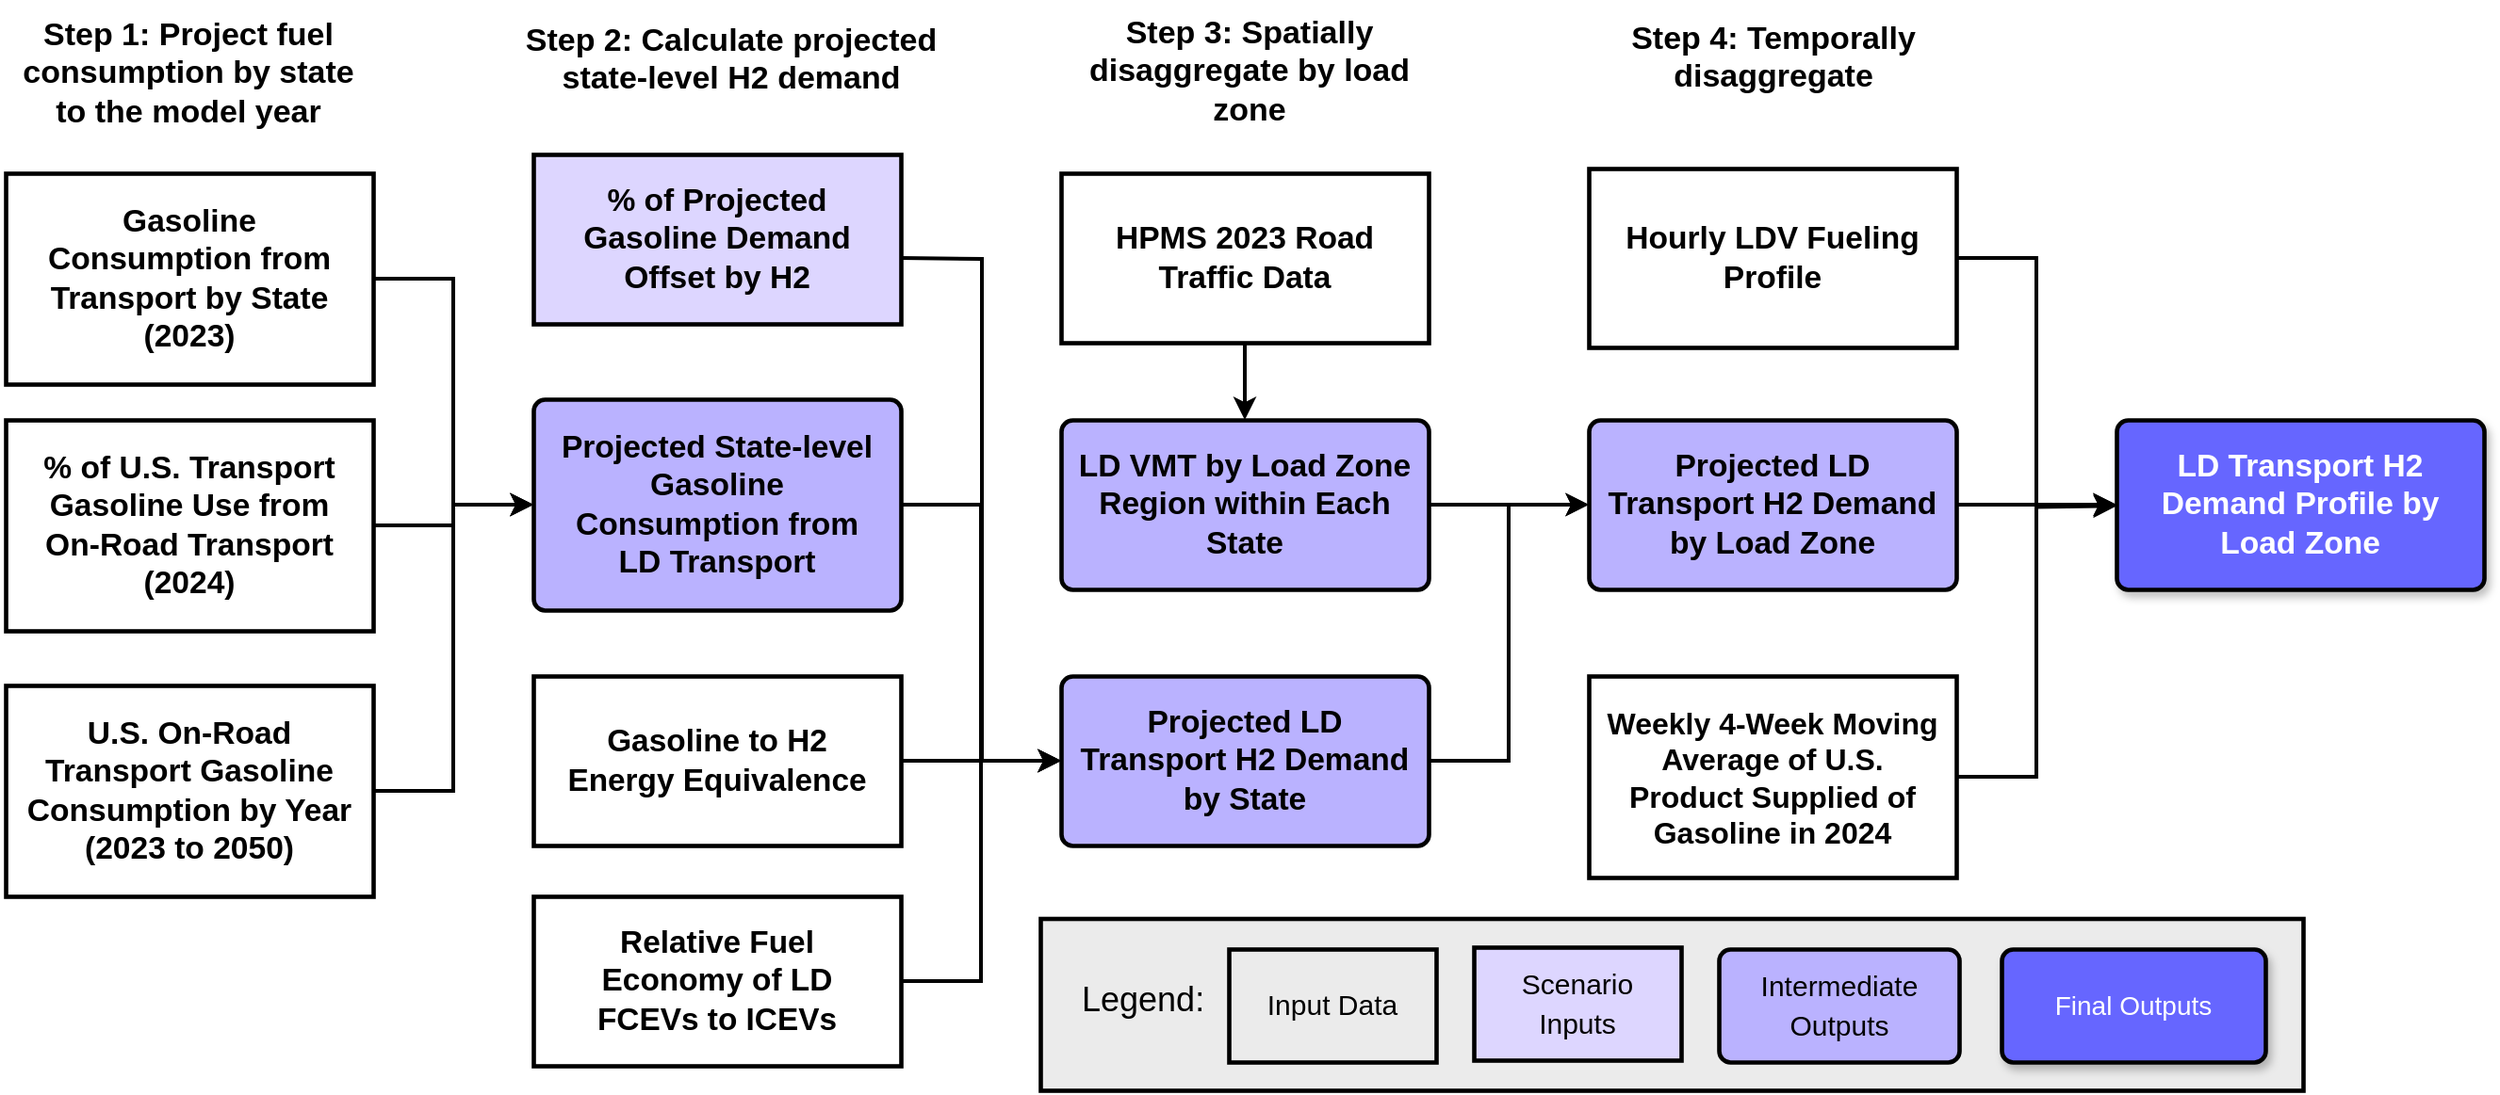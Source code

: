 <mxfile version="28.1.2">
  <diagram name="Page-1" id="tvLAB2uGc-5grK_Enac1">
    <mxGraphModel dx="2702" dy="1422" grid="1" gridSize="10" guides="1" tooltips="1" connect="1" arrows="1" fold="1" page="0" pageScale="1" pageWidth="1100" pageHeight="850" math="0" shadow="0">
      <root>
        <mxCell id="0" />
        <mxCell id="1" parent="0" />
        <mxCell id="dEbh50wQoavsR-OBHUa4-4" value="" style="html=1;overflow=block;blockSpacing=1;whiteSpace=wrap;fontSize=16.8;fontStyle=1;align=center;spacing=9;strokeOpacity=100;fillOpacity=100;rounded=0;absoluteArcSize=1;arcSize=12;strokeWidth=2.3;lucidId=vB_j5El_Hg4W;fillColor=#EBEBEB;" vertex="1" parent="1">
          <mxGeometry x="-451" y="155.75" width="670" height="91.25" as="geometry" />
        </mxCell>
        <mxCell id="cWuKMoKahMMsqKZCvLfM-26" style="edgeStyle=orthogonalEdgeStyle;rounded=0;orthogonalLoop=1;jettySize=auto;html=1;exitX=1;exitY=0.5;exitDx=0;exitDy=0;entryX=0;entryY=0.5;entryDx=0;entryDy=0;fontStyle=1;fontSize=16;strokeWidth=2;" parent="1" source="cWuKMoKahMMsqKZCvLfM-1" target="cWuKMoKahMMsqKZCvLfM-13" edge="1">
          <mxGeometry relative="1" as="geometry" />
        </mxCell>
        <mxCell id="cWuKMoKahMMsqKZCvLfM-1" value="Gasoline Consumption from Transport by State (2023)" style="html=1;overflow=block;blockSpacing=1;whiteSpace=wrap;fontSize=16.8;fontStyle=1;align=center;spacing=9;strokeOpacity=100;fillOpacity=0;rounded=0;absoluteArcSize=1;arcSize=12;strokeWidth=2.3;lucidId=Ra_jEc_tzvwS;" parent="1" vertex="1">
          <mxGeometry x="-1000" y="-240" width="195" height="112" as="geometry" />
        </mxCell>
        <mxCell id="cWuKMoKahMMsqKZCvLfM-27" style="edgeStyle=orthogonalEdgeStyle;rounded=0;orthogonalLoop=1;jettySize=auto;html=1;entryX=0;entryY=0.5;entryDx=0;entryDy=0;fontStyle=1;strokeWidth=2;" parent="1" source="cWuKMoKahMMsqKZCvLfM-2" target="cWuKMoKahMMsqKZCvLfM-13" edge="1">
          <mxGeometry relative="1" as="geometry" />
        </mxCell>
        <mxCell id="cWuKMoKahMMsqKZCvLfM-2" value="% of U.S. Transport Gasoline Use from On-Road Transport (2024)" style="html=1;overflow=block;blockSpacing=1;whiteSpace=wrap;fontSize=16.8;fontStyle=1;align=center;spacing=9;strokeOpacity=100;fillOpacity=0;rounded=0;absoluteArcSize=1;arcSize=12;fillColor=#000000;strokeWidth=2.3;lucidId=Bf6ri0L1tkaB;" parent="1" vertex="1">
          <mxGeometry x="-1000" y="-109" width="195" height="112" as="geometry" />
        </mxCell>
        <mxCell id="cWuKMoKahMMsqKZCvLfM-28" style="edgeStyle=orthogonalEdgeStyle;rounded=0;orthogonalLoop=1;jettySize=auto;html=1;exitX=1;exitY=0.5;exitDx=0;exitDy=0;entryX=0;entryY=0.5;entryDx=0;entryDy=0;fontStyle=1;strokeWidth=2;" parent="1" source="cWuKMoKahMMsqKZCvLfM-3" target="cWuKMoKahMMsqKZCvLfM-13" edge="1">
          <mxGeometry relative="1" as="geometry" />
        </mxCell>
        <mxCell id="cWuKMoKahMMsqKZCvLfM-3" value="U.S. On-Road Transport Gasoline Consumption by Year (2023 to 2050)" style="html=1;overflow=block;blockSpacing=1;whiteSpace=wrap;fontSize=16.8;fontStyle=1;align=center;spacing=9;strokeOpacity=100;fillOpacity=0;rounded=0;absoluteArcSize=1;arcSize=12;fillColor=#000000;strokeWidth=2.3;lucidId=fg6rZgMcyNaT;" parent="1" vertex="1">
          <mxGeometry x="-1000" y="32" width="195" height="112" as="geometry" />
        </mxCell>
        <mxCell id="cWuKMoKahMMsqKZCvLfM-34" style="edgeStyle=orthogonalEdgeStyle;rounded=0;orthogonalLoop=1;jettySize=auto;html=1;exitX=1;exitY=0.5;exitDx=0;exitDy=0;entryX=0;entryY=0.5;entryDx=0;entryDy=0;strokeWidth=2;" parent="1" source="cWuKMoKahMMsqKZCvLfM-4" target="cWuKMoKahMMsqKZCvLfM-6" edge="1">
          <mxGeometry relative="1" as="geometry" />
        </mxCell>
        <mxCell id="cWuKMoKahMMsqKZCvLfM-4" value="Relative Fuel Economy of LD FCEVs to ICEVs " style="html=1;overflow=block;blockSpacing=1;whiteSpace=wrap;fontSize=16.7;fontStyle=1;align=center;spacing=9;strokeOpacity=100;fillOpacity=0;rounded=0;absoluteArcSize=1;arcSize=12;fillColor=#000000;strokeWidth=2.3;lucidId=.a_jLDfp3aDH;" parent="1" vertex="1">
          <mxGeometry x="-720" y="144" width="195" height="90" as="geometry" />
        </mxCell>
        <mxCell id="cWuKMoKahMMsqKZCvLfM-38" style="edgeStyle=orthogonalEdgeStyle;rounded=0;orthogonalLoop=1;jettySize=auto;html=1;exitX=1;exitY=0.5;exitDx=0;exitDy=0;entryX=0;entryY=0.5;entryDx=0;entryDy=0;strokeWidth=2;" parent="1" source="cWuKMoKahMMsqKZCvLfM-6" target="cWuKMoKahMMsqKZCvLfM-36" edge="1">
          <mxGeometry relative="1" as="geometry" />
        </mxCell>
        <mxCell id="cWuKMoKahMMsqKZCvLfM-6" value=" Projected LD Transport H2 Demand by State" style="html=1;overflow=block;blockSpacing=1;whiteSpace=wrap;fontSize=16.8;fontStyle=1;align=center;spacing=9;strokeOpacity=100;fillOpacity=100;rounded=1;absoluteArcSize=1;arcSize=12;fillColor=#BAB2FF;strokeWidth=2.3;lucidId=0c_j3FTjjWoH;" parent="1" vertex="1">
          <mxGeometry x="-440" y="27" width="195" height="90" as="geometry" />
        </mxCell>
        <mxCell id="cWuKMoKahMMsqKZCvLfM-37" style="edgeStyle=orthogonalEdgeStyle;rounded=0;orthogonalLoop=1;jettySize=auto;html=1;exitX=1;exitY=0.5;exitDx=0;exitDy=0;entryX=0;entryY=0.5;entryDx=0;entryDy=0;strokeWidth=2;" parent="1" source="cWuKMoKahMMsqKZCvLfM-8" target="cWuKMoKahMMsqKZCvLfM-36" edge="1">
          <mxGeometry relative="1" as="geometry" />
        </mxCell>
        <mxCell id="cWuKMoKahMMsqKZCvLfM-8" value="LD VMT by Load Zone Region within Each State" style="html=1;overflow=block;blockSpacing=1;whiteSpace=wrap;fontSize=16.8;fontStyle=1;align=center;spacing=9;strokeOpacity=100;fillOpacity=100;rounded=1;absoluteArcSize=1;arcSize=12;fillColor=#BAB2FF;strokeWidth=2.3;lucidId=Qf_jCI67Q3wd;" parent="1" vertex="1">
          <mxGeometry x="-440" y="-109" width="195" height="90" as="geometry" />
        </mxCell>
        <mxCell id="cWuKMoKahMMsqKZCvLfM-40" style="edgeStyle=orthogonalEdgeStyle;rounded=0;orthogonalLoop=1;jettySize=auto;html=1;exitX=1;exitY=0.5;exitDx=0;exitDy=0;entryX=0;entryY=0.5;entryDx=0;entryDy=0;strokeWidth=2;" parent="1" source="cWuKMoKahMMsqKZCvLfM-10" target="cWuKMoKahMMsqKZCvLfM-39" edge="1">
          <mxGeometry relative="1" as="geometry" />
        </mxCell>
        <mxCell id="cWuKMoKahMMsqKZCvLfM-10" value="Hourly LDV Fueling Profile" style="html=1;overflow=block;blockSpacing=1;whiteSpace=wrap;fontSize=16.8;fontStyle=1;align=center;spacing=9;strokeOpacity=100;fillOpacity=100;rounded=0;absoluteArcSize=1;arcSize=12;strokeWidth=2.3;lucidId=vB_j5El_Hg4W;" parent="1" vertex="1">
          <mxGeometry x="-160" y="-242.5" width="195" height="95" as="geometry" />
        </mxCell>
        <mxCell id="cWuKMoKahMMsqKZCvLfM-30" style="edgeStyle=orthogonalEdgeStyle;rounded=0;orthogonalLoop=1;jettySize=auto;html=1;exitX=1;exitY=0.5;exitDx=0;exitDy=0;entryX=0;entryY=0.5;entryDx=0;entryDy=0;strokeWidth=2;" parent="1" target="cWuKMoKahMMsqKZCvLfM-6" edge="1">
          <mxGeometry relative="1" as="geometry">
            <mxPoint x="-525" y="-195" as="sourcePoint" />
          </mxGeometry>
        </mxCell>
        <mxCell id="cWuKMoKahMMsqKZCvLfM-33" style="edgeStyle=orthogonalEdgeStyle;rounded=0;orthogonalLoop=1;jettySize=auto;html=1;exitX=1;exitY=0.5;exitDx=0;exitDy=0;entryX=0;entryY=0.5;entryDx=0;entryDy=0;strokeWidth=2;" parent="1" source="cWuKMoKahMMsqKZCvLfM-12" target="cWuKMoKahMMsqKZCvLfM-6" edge="1">
          <mxGeometry relative="1" as="geometry" />
        </mxCell>
        <mxCell id="cWuKMoKahMMsqKZCvLfM-12" value="Gasoline to H2 Energy Equivalence" style="html=1;overflow=block;blockSpacing=1;whiteSpace=wrap;fontSize=16.7;fontStyle=1;align=center;spacing=9;strokeOpacity=100;fillOpacity=0;rounded=0;absoluteArcSize=1;arcSize=12;fillColor=#000000;strokeWidth=2.3;lucidId=4p.pPyBsTCvJ;" parent="1" vertex="1">
          <mxGeometry x="-720" y="27" width="195" height="90" as="geometry" />
        </mxCell>
        <mxCell id="cWuKMoKahMMsqKZCvLfM-32" style="edgeStyle=orthogonalEdgeStyle;rounded=0;orthogonalLoop=1;jettySize=auto;html=1;exitX=1;exitY=0.5;exitDx=0;exitDy=0;entryX=0;entryY=0.5;entryDx=0;entryDy=0;strokeWidth=2;" parent="1" source="cWuKMoKahMMsqKZCvLfM-13" target="cWuKMoKahMMsqKZCvLfM-6" edge="1">
          <mxGeometry relative="1" as="geometry" />
        </mxCell>
        <mxCell id="cWuKMoKahMMsqKZCvLfM-13" value="Projected State-level Gasoline Consumption from LD Transport" style="html=1;overflow=block;blockSpacing=1;whiteSpace=wrap;fontSize=16.8;fontStyle=1;align=center;spacing=9;strokeOpacity=100;fillOpacity=100;rounded=1;absoluteArcSize=1;arcSize=12;fillColor=#BAB2FF;strokeWidth=2.3;lucidId=~h6rGYWSRmal;" parent="1" vertex="1">
          <mxGeometry x="-720" y="-120" width="195" height="112" as="geometry" />
        </mxCell>
        <mxCell id="cWuKMoKahMMsqKZCvLfM-42" style="edgeStyle=orthogonalEdgeStyle;rounded=0;orthogonalLoop=1;jettySize=auto;html=1;exitX=1;exitY=0.5;exitDx=0;exitDy=0;entryX=0;entryY=0.5;entryDx=0;entryDy=0;strokeWidth=2;" parent="1" source="cWuKMoKahMMsqKZCvLfM-18" target="cWuKMoKahMMsqKZCvLfM-39" edge="1">
          <mxGeometry relative="1" as="geometry" />
        </mxCell>
        <mxCell id="cWuKMoKahMMsqKZCvLfM-18" value="Weekly 4-Week Moving Average of U.S. Product Supplied of Gasoline in 2024" style="html=1;overflow=block;blockSpacing=1;whiteSpace=wrap;fontSize=16;fontStyle=1;align=center;spacing=9;strokeOpacity=100;fillOpacity=100;rounded=0;absoluteArcSize=1;arcSize=12;fillColor=default;strokeWidth=2.3;lucidId=L5OtnDn3VvMG;" parent="1" vertex="1">
          <mxGeometry x="-160" y="27" width="195" height="107" as="geometry" />
        </mxCell>
        <mxCell id="cWuKMoKahMMsqKZCvLfM-25" style="edgeStyle=orthogonalEdgeStyle;rounded=0;orthogonalLoop=1;jettySize=auto;html=1;exitX=0.5;exitY=1;exitDx=0;exitDy=0;entryX=0.5;entryY=0;entryDx=0;entryDy=0;strokeWidth=2;" parent="1" source="cWuKMoKahMMsqKZCvLfM-19" target="cWuKMoKahMMsqKZCvLfM-8" edge="1">
          <mxGeometry relative="1" as="geometry" />
        </mxCell>
        <mxCell id="cWuKMoKahMMsqKZCvLfM-19" value="HPMS 2023 Road Traffic Data" style="html=1;overflow=block;blockSpacing=1;whiteSpace=wrap;fontSize=16.8;fontStyle=1;align=center;spacing=9;strokeOpacity=100;fillOpacity=0;rounded=0;absoluteArcSize=1;arcSize=12;fillColor=#000000;strokeWidth=2.3;lucidId=MCaMwGwd_Zn1;" parent="1" vertex="1">
          <mxGeometry x="-440" y="-240" width="195" height="90" as="geometry" />
        </mxCell>
        <mxCell id="cWuKMoKahMMsqKZCvLfM-22" value="&lt;span style=&quot;color: rgb(0, 0, 0); font-family: Helvetica; font-size: 17px; font-style: normal; font-variant-ligatures: normal; font-variant-caps: normal; font-weight: 700; letter-spacing: normal; orphans: 2; text-indent: 0px; text-transform: none; widows: 2; word-spacing: 0px; -webkit-text-stroke-width: 0px; white-space: normal; text-decoration-thickness: initial; text-decoration-style: initial; text-decoration-color: initial; float: none; display: inline !important;&quot;&gt;Step 1: Project fuel consumption by state to the model year&lt;/span&gt;" style="text;whiteSpace=wrap;html=1;align=center;" parent="1" vertex="1">
          <mxGeometry x="-1002.5" y="-330" width="197.5" height="70" as="geometry" />
        </mxCell>
        <mxCell id="cWuKMoKahMMsqKZCvLfM-23" value="&lt;span style=&quot;color: rgb(0, 0, 0); font-family: Helvetica; font-size: 17px; font-style: normal; font-variant-ligatures: normal; font-variant-caps: normal; font-weight: 700; letter-spacing: normal; orphans: 2; text-indent: 0px; text-transform: none; widows: 2; word-spacing: 0px; -webkit-text-stroke-width: 0px; white-space: normal; text-decoration-thickness: initial; text-decoration-style: initial; text-decoration-color: initial; float: none; display: inline !important;&quot;&gt;Step 2: Calculate projected state-level H2 demand&lt;/span&gt;" style="text;whiteSpace=wrap;html=1;align=center;labelBackgroundColor=none;" parent="1" vertex="1">
          <mxGeometry x="-730" y="-327.5" width="230" height="51" as="geometry" />
        </mxCell>
        <mxCell id="cWuKMoKahMMsqKZCvLfM-24" value="&lt;span style=&quot;font-family: Helvetica; font-size: 17px; font-style: normal; font-variant-ligatures: normal; font-variant-caps: normal; font-weight: 700; letter-spacing: normal; orphans: 2; text-indent: 0px; text-transform: none; widows: 2; word-spacing: 0px; -webkit-text-stroke-width: 0px; white-space: normal; text-decoration-thickness: initial; text-decoration-style: initial; text-decoration-color: initial; float: none; display: inline !important;&quot;&gt;Step 3: Spatially disaggregate by load zone&lt;/span&gt;" style="text;whiteSpace=wrap;html=1;fontColor=default;labelBackgroundColor=none;align=center;" parent="1" vertex="1">
          <mxGeometry x="-440" y="-331.5" width="200" height="52.5" as="geometry" />
        </mxCell>
        <mxCell id="cWuKMoKahMMsqKZCvLfM-35" value="&lt;span style=&quot;font-family: Helvetica; font-size: 17px; font-style: normal; font-variant-ligatures: normal; font-variant-caps: normal; font-weight: 700; letter-spacing: normal; orphans: 2; text-indent: 0px; text-transform: none; widows: 2; word-spacing: 0px; -webkit-text-stroke-width: 0px; white-space: normal; text-decoration-thickness: initial; text-decoration-style: initial; text-decoration-color: initial; float: none; display: inline !important;&quot;&gt;Step 4: Temporally disaggregate&lt;/span&gt;" style="text;whiteSpace=wrap;html=1;fontColor=default;labelBackgroundColor=none;align=center;" parent="1" vertex="1">
          <mxGeometry x="-157.5" y="-328" width="190" height="50" as="geometry" />
        </mxCell>
        <mxCell id="cWuKMoKahMMsqKZCvLfM-41" style="edgeStyle=orthogonalEdgeStyle;rounded=0;orthogonalLoop=1;jettySize=auto;html=1;exitX=1;exitY=0.5;exitDx=0;exitDy=0;strokeWidth=2;" parent="1" source="cWuKMoKahMMsqKZCvLfM-36" edge="1">
          <mxGeometry relative="1" as="geometry">
            <mxPoint x="120" y="-63.286" as="targetPoint" />
          </mxGeometry>
        </mxCell>
        <mxCell id="cWuKMoKahMMsqKZCvLfM-36" value="Projected LD Transport H2 Demand by Load Zone" style="html=1;overflow=block;blockSpacing=1;whiteSpace=wrap;fontSize=16.8;fontStyle=1;align=center;spacing=9;strokeOpacity=100;fillOpacity=100;rounded=1;absoluteArcSize=1;arcSize=12;fillColor=#BAB2FF;strokeWidth=2.3;lucidId=Qf_jCI67Q3wd;" parent="1" vertex="1">
          <mxGeometry x="-160" y="-109" width="195" height="90" as="geometry" />
        </mxCell>
        <mxCell id="cWuKMoKahMMsqKZCvLfM-39" value="&lt;font&gt;LD Transport&amp;nbsp;H2 Demand Profile by Load Zone&lt;/font&gt;" style="html=1;overflow=block;blockSpacing=1;whiteSpace=wrap;fontSize=16.8;fontStyle=1;align=center;spacing=9;strokeOpacity=100;fillOpacity=100;rounded=1;absoluteArcSize=1;arcSize=12;strokeWidth=2.3;lucidId=Qf_jCI67Q3wd;shadow=1;fillColor=#6666FF;fontColor=#ffffff;strokeColor=#000000;" parent="1" vertex="1">
          <mxGeometry x="120" y="-109" width="195" height="90" as="geometry" />
        </mxCell>
        <mxCell id="cWuKMoKahMMsqKZCvLfM-44" value="&lt;font style=&quot;font-size: 18px;&quot;&gt;Legend:&lt;/font&gt;" style="text;whiteSpace=wrap;html=1;" parent="1" vertex="1">
          <mxGeometry x="-431" y="182" width="250" height="40" as="geometry" />
        </mxCell>
        <mxCell id="cWuKMoKahMMsqKZCvLfM-45" value="&lt;font style=&quot;font-size: 15px; font-weight: normal;&quot;&gt;Input Data&lt;/font&gt;" style="html=1;overflow=block;blockSpacing=1;whiteSpace=wrap;fontSize=16.7;fontStyle=1;align=center;spacing=9;strokeOpacity=100;fillOpacity=0;rounded=0;absoluteArcSize=1;arcSize=12;fillColor=#000000;strokeWidth=2.3;lucidId=k7AmEFViBjR.;" parent="1" vertex="1">
          <mxGeometry x="-351" y="172" width="110" height="60" as="geometry" />
        </mxCell>
        <mxCell id="cWuKMoKahMMsqKZCvLfM-46" value="&lt;font style=&quot;font-size: 15px; font-weight: normal;&quot;&gt;Intermediate Outputs&lt;/font&gt;" style="html=1;overflow=block;blockSpacing=1;whiteSpace=wrap;fontSize=16.8;fontStyle=1;align=center;spacing=9;strokeOpacity=100;fillOpacity=100;rounded=1;absoluteArcSize=1;arcSize=12;fillColor=#BAB2FF;strokeWidth=2.3;lucidId=Qf_jCI67Q3wd;" parent="1" vertex="1">
          <mxGeometry x="-91" y="172" width="127.5" height="60" as="geometry" />
        </mxCell>
        <mxCell id="cWuKMoKahMMsqKZCvLfM-48" value="&lt;font style=&quot;font-size: 14px; font-weight: normal;&quot;&gt;Final Outputs&lt;/font&gt;" style="html=1;overflow=block;blockSpacing=1;whiteSpace=wrap;fontSize=16.8;fontStyle=1;align=center;spacing=9;strokeOpacity=100;fillOpacity=100;rounded=1;absoluteArcSize=1;arcSize=12;strokeWidth=2.3;lucidId=Qf_jCI67Q3wd;shadow=1;fillColor=#6666FF;fontColor=#ffffff;strokeColor=#000000;" parent="1" vertex="1">
          <mxGeometry x="59" y="172" width="140" height="60" as="geometry" />
        </mxCell>
        <mxCell id="dEbh50wQoavsR-OBHUa4-7" value="% of Projected Gasoline Demand Offset by H2" style="html=1;overflow=block;blockSpacing=1;whiteSpace=wrap;fontSize=16.8;fontStyle=1;align=center;spacing=9;strokeOpacity=100;fillOpacity=100;rounded=0;absoluteArcSize=1;arcSize=12;fillColor=#DDD6FF;strokeWidth=2.3;lucidId=0c_j3FTjjWoH;" vertex="1" parent="1">
          <mxGeometry x="-720" y="-250" width="195" height="90" as="geometry" />
        </mxCell>
        <mxCell id="dEbh50wQoavsR-OBHUa4-8" value="&lt;span style=&quot;font-weight: normal;&quot;&gt;&lt;font style=&quot;font-size: 15px;&quot;&gt;Scenario Inputs&lt;/font&gt;&lt;/span&gt;" style="html=1;overflow=block;blockSpacing=1;whiteSpace=wrap;fontSize=16.8;fontStyle=1;align=center;spacing=9;strokeOpacity=100;fillOpacity=100;rounded=0;absoluteArcSize=1;arcSize=12;fillColor=#DDD6FF;strokeWidth=2.3;lucidId=0c_j3FTjjWoH;" vertex="1" parent="1">
          <mxGeometry x="-221" y="171" width="110" height="60" as="geometry" />
        </mxCell>
      </root>
    </mxGraphModel>
  </diagram>
</mxfile>
